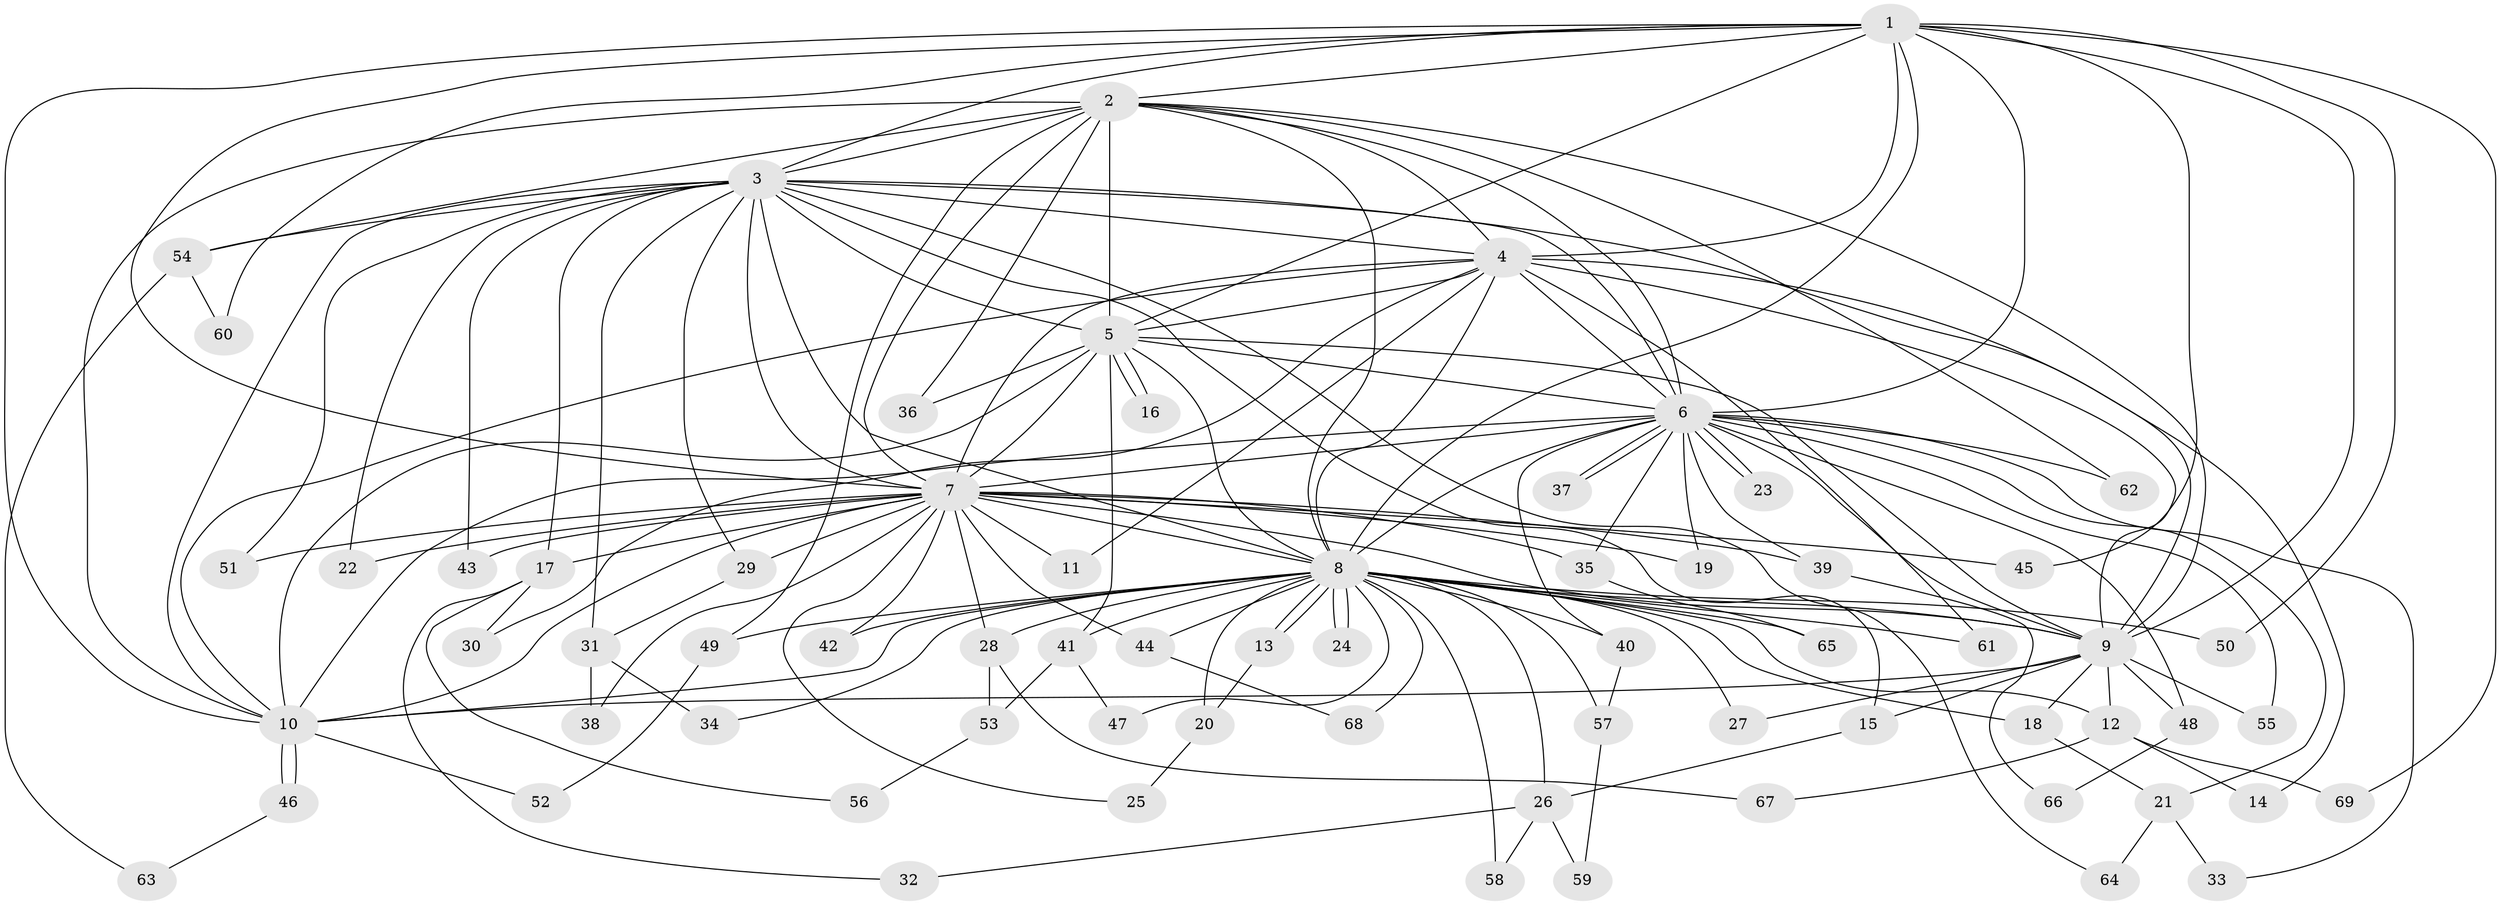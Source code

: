 // coarse degree distribution, {7: 0.046511627906976744, 10: 0.023255813953488372, 14: 0.023255813953488372, 18: 0.023255813953488372, 17: 0.023255813953488372, 22: 0.023255813953488372, 6: 0.023255813953488372, 2: 0.3953488372093023, 4: 0.11627906976744186, 3: 0.16279069767441862, 1: 0.09302325581395349, 5: 0.046511627906976744}
// Generated by graph-tools (version 1.1) at 2025/49/03/04/25 22:49:33]
// undirected, 69 vertices, 163 edges
graph export_dot {
  node [color=gray90,style=filled];
  1;
  2;
  3;
  4;
  5;
  6;
  7;
  8;
  9;
  10;
  11;
  12;
  13;
  14;
  15;
  16;
  17;
  18;
  19;
  20;
  21;
  22;
  23;
  24;
  25;
  26;
  27;
  28;
  29;
  30;
  31;
  32;
  33;
  34;
  35;
  36;
  37;
  38;
  39;
  40;
  41;
  42;
  43;
  44;
  45;
  46;
  47;
  48;
  49;
  50;
  51;
  52;
  53;
  54;
  55;
  56;
  57;
  58;
  59;
  60;
  61;
  62;
  63;
  64;
  65;
  66;
  67;
  68;
  69;
  1 -- 2;
  1 -- 3;
  1 -- 4;
  1 -- 5;
  1 -- 6;
  1 -- 7;
  1 -- 8;
  1 -- 9;
  1 -- 10;
  1 -- 45;
  1 -- 50;
  1 -- 60;
  1 -- 69;
  2 -- 3;
  2 -- 4;
  2 -- 5;
  2 -- 6;
  2 -- 7;
  2 -- 8;
  2 -- 9;
  2 -- 10;
  2 -- 36;
  2 -- 49;
  2 -- 54;
  2 -- 62;
  3 -- 4;
  3 -- 5;
  3 -- 6;
  3 -- 7;
  3 -- 8;
  3 -- 9;
  3 -- 10;
  3 -- 15;
  3 -- 17;
  3 -- 22;
  3 -- 29;
  3 -- 31;
  3 -- 43;
  3 -- 51;
  3 -- 54;
  3 -- 64;
  4 -- 5;
  4 -- 6;
  4 -- 7;
  4 -- 8;
  4 -- 9;
  4 -- 10;
  4 -- 11;
  4 -- 14;
  4 -- 30;
  4 -- 61;
  5 -- 6;
  5 -- 7;
  5 -- 8;
  5 -- 9;
  5 -- 10;
  5 -- 16;
  5 -- 16;
  5 -- 36;
  5 -- 41;
  6 -- 7;
  6 -- 8;
  6 -- 9;
  6 -- 10;
  6 -- 19;
  6 -- 21;
  6 -- 23;
  6 -- 23;
  6 -- 33;
  6 -- 35;
  6 -- 37;
  6 -- 37;
  6 -- 39;
  6 -- 40;
  6 -- 48;
  6 -- 55;
  6 -- 62;
  7 -- 8;
  7 -- 9;
  7 -- 10;
  7 -- 11;
  7 -- 17;
  7 -- 19;
  7 -- 22;
  7 -- 25;
  7 -- 28;
  7 -- 29;
  7 -- 35;
  7 -- 38;
  7 -- 39;
  7 -- 42;
  7 -- 43;
  7 -- 44;
  7 -- 45;
  7 -- 51;
  8 -- 9;
  8 -- 10;
  8 -- 12;
  8 -- 13;
  8 -- 13;
  8 -- 18;
  8 -- 20;
  8 -- 24;
  8 -- 24;
  8 -- 26;
  8 -- 27;
  8 -- 28;
  8 -- 34;
  8 -- 40;
  8 -- 41;
  8 -- 42;
  8 -- 44;
  8 -- 47;
  8 -- 49;
  8 -- 50;
  8 -- 57;
  8 -- 58;
  8 -- 61;
  8 -- 65;
  8 -- 68;
  9 -- 10;
  9 -- 12;
  9 -- 15;
  9 -- 18;
  9 -- 27;
  9 -- 48;
  9 -- 55;
  10 -- 46;
  10 -- 46;
  10 -- 52;
  12 -- 14;
  12 -- 67;
  12 -- 69;
  13 -- 20;
  15 -- 26;
  17 -- 30;
  17 -- 32;
  17 -- 56;
  18 -- 21;
  20 -- 25;
  21 -- 33;
  21 -- 64;
  26 -- 32;
  26 -- 58;
  26 -- 59;
  28 -- 53;
  28 -- 67;
  29 -- 31;
  31 -- 34;
  31 -- 38;
  35 -- 65;
  39 -- 66;
  40 -- 57;
  41 -- 47;
  41 -- 53;
  44 -- 68;
  46 -- 63;
  48 -- 66;
  49 -- 52;
  53 -- 56;
  54 -- 60;
  54 -- 63;
  57 -- 59;
}
